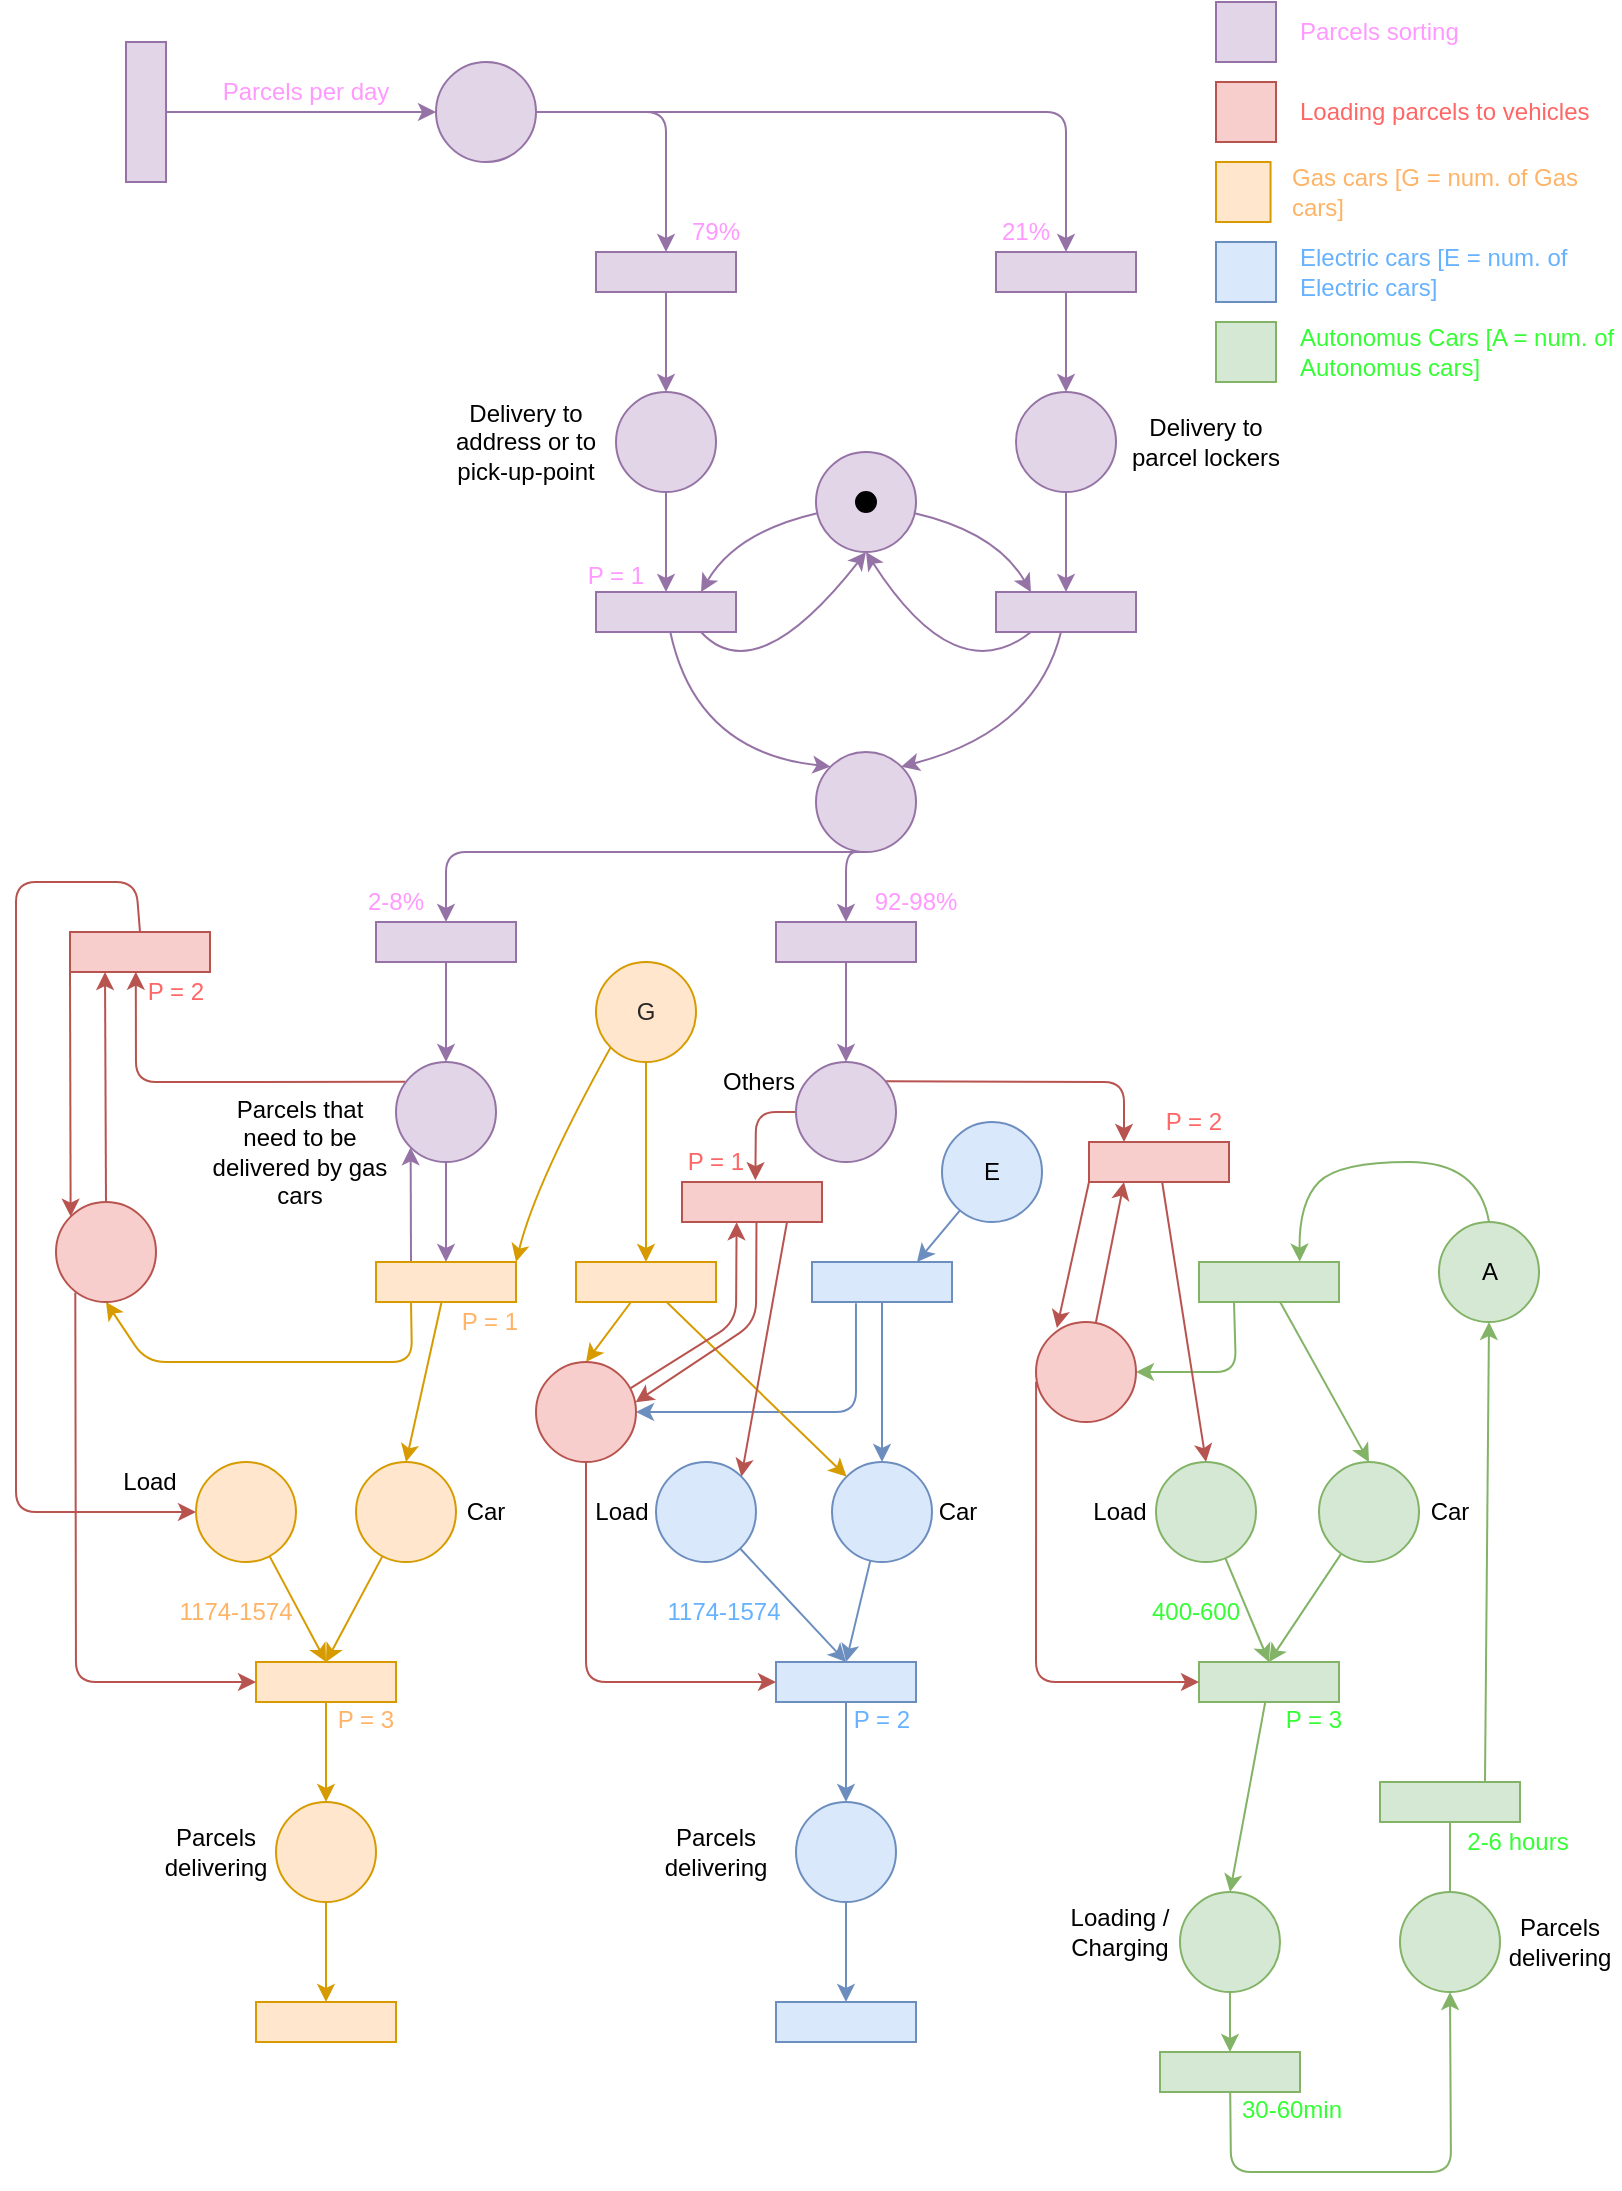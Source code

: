 <mxfile>
    <diagram id="kRcVGqerHsZNZzO8CD4L" name="Page-1">
        <mxGraphModel dx="315" dy="121" grid="1" gridSize="10" guides="1" tooltips="1" connect="1" arrows="1" fold="1" page="1" pageScale="1" pageWidth="827" pageHeight="1169" math="0" shadow="0">
            <root>
                <mxCell id="0"/>
                <mxCell id="1" parent="0"/>
                <mxCell id="9" style="edgeStyle=none;html=1;entryX=0.5;entryY=1;entryDx=0;entryDy=0;strokeColor=#9673a6;fillColor=#e1d5e7;" parent="1" source="2" target="5" edge="1">
                    <mxGeometry relative="1" as="geometry">
                        <Array as="points">
                            <mxPoint x="345" y="75"/>
                        </Array>
                    </mxGeometry>
                </mxCell>
                <mxCell id="10" style="edgeStyle=none;html=1;entryX=0.5;entryY=1;entryDx=0;entryDy=0;strokeColor=#9673a6;fillColor=#e1d5e7;" parent="1" source="2" target="6" edge="1">
                    <mxGeometry relative="1" as="geometry">
                        <Array as="points">
                            <mxPoint x="545" y="75"/>
                        </Array>
                    </mxGeometry>
                </mxCell>
                <mxCell id="2" value="" style="ellipse;whiteSpace=wrap;html=1;aspect=fixed;strokeColor=#9673a6;fillColor=#e1d5e7;" parent="1" vertex="1">
                    <mxGeometry x="230" y="50" width="50" height="50" as="geometry"/>
                </mxCell>
                <mxCell id="4" style="edgeStyle=none;html=1;entryX=0;entryY=0.5;entryDx=0;entryDy=0;strokeColor=#9673a6;fillColor=#e1d5e7;" parent="1" source="3" target="2" edge="1">
                    <mxGeometry relative="1" as="geometry"/>
                </mxCell>
                <mxCell id="3" value="" style="rounded=0;whiteSpace=wrap;html=1;rotation=90;strokeColor=#9673a6;fillColor=#e1d5e7;" parent="1" vertex="1">
                    <mxGeometry x="50" y="65" width="70" height="20" as="geometry"/>
                </mxCell>
                <mxCell id="13" style="edgeStyle=none;html=1;entryX=0.5;entryY=0;entryDx=0;entryDy=0;strokeColor=#9673a6;fillColor=#e1d5e7;" parent="1" source="5" target="11" edge="1">
                    <mxGeometry relative="1" as="geometry"/>
                </mxCell>
                <mxCell id="5" value="" style="rounded=0;whiteSpace=wrap;html=1;rotation=-180;strokeColor=#9673a6;fillColor=#e1d5e7;" parent="1" vertex="1">
                    <mxGeometry x="310" y="145" width="70" height="20" as="geometry"/>
                </mxCell>
                <mxCell id="14" style="edgeStyle=none;html=1;entryX=0.5;entryY=0;entryDx=0;entryDy=0;strokeColor=#9673a6;fillColor=#e1d5e7;" parent="1" source="6" target="12" edge="1">
                    <mxGeometry relative="1" as="geometry"/>
                </mxCell>
                <mxCell id="6" value="" style="rounded=0;whiteSpace=wrap;html=1;rotation=-180;strokeColor=#9673a6;fillColor=#e1d5e7;" parent="1" vertex="1">
                    <mxGeometry x="510" y="145" width="70" height="20" as="geometry"/>
                </mxCell>
                <mxCell id="17" style="edgeStyle=none;html=1;entryX=0.5;entryY=1;entryDx=0;entryDy=0;strokeColor=#9673a6;fillColor=#e1d5e7;" parent="1" source="11" target="15" edge="1">
                    <mxGeometry relative="1" as="geometry"/>
                </mxCell>
                <mxCell id="11" value="" style="ellipse;whiteSpace=wrap;html=1;aspect=fixed;strokeColor=#9673a6;fillColor=#e1d5e7;" parent="1" vertex="1">
                    <mxGeometry x="320" y="215" width="50" height="50" as="geometry"/>
                </mxCell>
                <mxCell id="18" style="edgeStyle=none;html=1;entryX=0.5;entryY=1;entryDx=0;entryDy=0;strokeColor=#9673a6;fillColor=#e1d5e7;" parent="1" source="12" target="16" edge="1">
                    <mxGeometry relative="1" as="geometry"/>
                </mxCell>
                <mxCell id="12" value="" style="ellipse;whiteSpace=wrap;html=1;aspect=fixed;strokeColor=#9673a6;fillColor=#e1d5e7;" parent="1" vertex="1">
                    <mxGeometry x="520" y="215" width="50" height="50" as="geometry"/>
                </mxCell>
                <mxCell id="22" style="edgeStyle=none;html=1;exitX=0.25;exitY=0;exitDx=0;exitDy=0;entryX=0.5;entryY=1;entryDx=0;entryDy=0;strokeColor=#9673a6;curved=1;fillColor=#e1d5e7;" parent="1" source="15" target="19" edge="1">
                    <mxGeometry relative="1" as="geometry">
                        <Array as="points">
                            <mxPoint x="390" y="365"/>
                        </Array>
                    </mxGeometry>
                </mxCell>
                <mxCell id="27" style="edgeStyle=none;html=1;entryX=0;entryY=0;entryDx=0;entryDy=0;strokeColor=#9673a6;curved=1;fillColor=#e1d5e7;" parent="1" source="15" target="25" edge="1">
                    <mxGeometry relative="1" as="geometry">
                        <Array as="points">
                            <mxPoint x="360" y="395"/>
                        </Array>
                    </mxGeometry>
                </mxCell>
                <mxCell id="15" value="" style="rounded=0;whiteSpace=wrap;html=1;rotation=-180;strokeColor=#9673a6;fillColor=#e1d5e7;" parent="1" vertex="1">
                    <mxGeometry x="310" y="315" width="70" height="20" as="geometry"/>
                </mxCell>
                <mxCell id="23" style="edgeStyle=none;html=1;exitX=0.75;exitY=0;exitDx=0;exitDy=0;entryX=0.5;entryY=1;entryDx=0;entryDy=0;strokeColor=#9673a6;curved=1;fillColor=#e1d5e7;" parent="1" source="16" target="19" edge="1">
                    <mxGeometry relative="1" as="geometry">
                        <Array as="points">
                            <mxPoint x="490" y="365"/>
                        </Array>
                    </mxGeometry>
                </mxCell>
                <mxCell id="26" style="edgeStyle=none;html=1;entryX=1;entryY=0;entryDx=0;entryDy=0;strokeColor=#9673a6;curved=1;fillColor=#e1d5e7;" parent="1" source="16" target="25" edge="1">
                    <mxGeometry relative="1" as="geometry">
                        <Array as="points">
                            <mxPoint x="530" y="385"/>
                        </Array>
                    </mxGeometry>
                </mxCell>
                <mxCell id="16" value="" style="rounded=0;whiteSpace=wrap;html=1;rotation=-180;strokeColor=#9673a6;fillColor=#e1d5e7;" parent="1" vertex="1">
                    <mxGeometry x="510" y="315" width="70" height="20" as="geometry"/>
                </mxCell>
                <mxCell id="20" style="edgeStyle=none;html=1;entryX=0.25;entryY=1;entryDx=0;entryDy=0;strokeColor=#9673a6;curved=1;fillColor=#e1d5e7;" parent="1" source="19" target="15" edge="1">
                    <mxGeometry relative="1" as="geometry">
                        <Array as="points">
                            <mxPoint x="380" y="285"/>
                        </Array>
                    </mxGeometry>
                </mxCell>
                <mxCell id="21" style="edgeStyle=none;html=1;entryX=0.75;entryY=1;entryDx=0;entryDy=0;strokeColor=#9673a6;curved=1;fillColor=#e1d5e7;" parent="1" source="19" target="16" edge="1">
                    <mxGeometry relative="1" as="geometry">
                        <Array as="points">
                            <mxPoint x="510" y="285"/>
                        </Array>
                    </mxGeometry>
                </mxCell>
                <mxCell id="19" value="" style="ellipse;whiteSpace=wrap;html=1;aspect=fixed;strokeColor=#9673a6;fillColor=#e1d5e7;" parent="1" vertex="1">
                    <mxGeometry x="420" y="245" width="50" height="50" as="geometry"/>
                </mxCell>
                <mxCell id="34" style="edgeStyle=none;html=1;entryX=0.5;entryY=0;entryDx=0;entryDy=0;strokeColor=#9673a6;fillColor=#e1d5e7;" parent="1" source="24" target="32" edge="1">
                    <mxGeometry relative="1" as="geometry"/>
                </mxCell>
                <mxCell id="24" value="" style="rounded=0;whiteSpace=wrap;html=1;rotation=-180;strokeColor=#9673a6;fillColor=#e1d5e7;" parent="1" vertex="1">
                    <mxGeometry x="200" y="480" width="70" height="20" as="geometry"/>
                </mxCell>
                <mxCell id="30" style="edgeStyle=none;html=1;entryX=0.5;entryY=1;entryDx=0;entryDy=0;strokeColor=#9673a6;exitX=0.5;exitY=1;exitDx=0;exitDy=0;fillColor=#e1d5e7;" parent="1" source="25" target="24" edge="1">
                    <mxGeometry relative="1" as="geometry">
                        <mxPoint x="313.458" y="432.686" as="sourcePoint"/>
                        <Array as="points">
                            <mxPoint x="235" y="445"/>
                        </Array>
                    </mxGeometry>
                </mxCell>
                <mxCell id="31" style="edgeStyle=none;html=1;entryX=0.5;entryY=1;entryDx=0;entryDy=0;strokeColor=#9673a6;rounded=1;exitX=0.5;exitY=1;exitDx=0;exitDy=0;fillColor=#e1d5e7;" parent="1" source="25" target="29" edge="1">
                    <mxGeometry relative="1" as="geometry">
                        <mxPoint x="356.542" y="432.686" as="sourcePoint"/>
                        <Array as="points">
                            <mxPoint x="435" y="445"/>
                        </Array>
                    </mxGeometry>
                </mxCell>
                <mxCell id="96" style="edgeStyle=none;html=1;entryX=0.47;entryY=0.993;entryDx=0;entryDy=0;strokeColor=#b85450;fillColor=#f8cecc;rounded=1;exitX=0.095;exitY=0.198;exitDx=0;exitDy=0;exitPerimeter=0;entryPerimeter=0;" parent="1" source="32" target="94" edge="1">
                    <mxGeometry relative="1" as="geometry">
                        <Array as="points">
                            <mxPoint x="80" y="560"/>
                        </Array>
                    </mxGeometry>
                </mxCell>
                <mxCell id="127" style="edgeStyle=none;rounded=1;html=1;entryX=0.75;entryY=1;entryDx=0;entryDy=0;strokeColor=#b85450;fontColor=#0b0a0a;fillColor=#f8cecc;exitX=0.893;exitY=0.193;exitDx=0;exitDy=0;exitPerimeter=0;" parent="1" source="33" target="126" edge="1">
                    <mxGeometry relative="1" as="geometry">
                        <Array as="points">
                            <mxPoint x="574" y="560"/>
                        </Array>
                    </mxGeometry>
                </mxCell>
                <mxCell id="25" value="" style="ellipse;whiteSpace=wrap;html=1;aspect=fixed;strokeColor=#9673a6;fillColor=#e1d5e7;" parent="1" vertex="1">
                    <mxGeometry x="420" y="395" width="50" height="50" as="geometry"/>
                </mxCell>
                <mxCell id="35" style="edgeStyle=none;html=1;entryX=0.5;entryY=0;entryDx=0;entryDy=0;strokeColor=#9673a6;fillColor=#e1d5e7;" parent="1" source="29" target="33" edge="1">
                    <mxGeometry relative="1" as="geometry"/>
                </mxCell>
                <mxCell id="29" value="" style="rounded=0;whiteSpace=wrap;html=1;rotation=-180;strokeColor=#9673a6;fillColor=#e1d5e7;" parent="1" vertex="1">
                    <mxGeometry x="400" y="480" width="70" height="20" as="geometry"/>
                </mxCell>
                <mxCell id="214" style="edgeStyle=none;html=1;entryX=0.5;entryY=1;entryDx=0;entryDy=0;strokeColor=#9673A6;fontColor=#33FF33;" edge="1" parent="1" source="32" target="36">
                    <mxGeometry relative="1" as="geometry"/>
                </mxCell>
                <mxCell id="32" value="" style="ellipse;whiteSpace=wrap;html=1;aspect=fixed;strokeColor=#9673a6;fillColor=#e1d5e7;" parent="1" vertex="1">
                    <mxGeometry x="210" y="550" width="50" height="50" as="geometry"/>
                </mxCell>
                <mxCell id="196" style="edgeStyle=none;html=1;exitX=0;exitY=0.5;exitDx=0;exitDy=0;entryX=0.524;entryY=-0.044;entryDx=0;entryDy=0;strokeColor=#B85450;fontColor=#66B2FF;entryPerimeter=0;" edge="1" parent="1" source="33" target="195">
                    <mxGeometry relative="1" as="geometry">
                        <Array as="points">
                            <mxPoint x="390" y="575"/>
                        </Array>
                    </mxGeometry>
                </mxCell>
                <mxCell id="33" value="" style="ellipse;whiteSpace=wrap;html=1;aspect=fixed;strokeColor=#9673a6;fillColor=#e1d5e7;" parent="1" vertex="1">
                    <mxGeometry x="410" y="550" width="50" height="50" as="geometry"/>
                </mxCell>
                <mxCell id="43" style="edgeStyle=none;rounded=1;html=1;entryX=0.5;entryY=0;entryDx=0;entryDy=0;strokeColor=#d79b00;fillColor=#ffe6cc;" parent="1" source="36" target="42" edge="1">
                    <mxGeometry relative="1" as="geometry"/>
                </mxCell>
                <mxCell id="100" style="edgeStyle=none;html=1;entryX=0.5;entryY=1;entryDx=0;entryDy=0;strokeColor=#D79B00;rounded=1;exitX=0.75;exitY=0;exitDx=0;exitDy=0;fillColor=#f8cecc;" parent="1" source="36" target="131" edge="1">
                    <mxGeometry relative="1" as="geometry">
                        <mxPoint x="85" y="640" as="targetPoint"/>
                        <Array as="points">
                            <mxPoint x="218" y="700"/>
                            <mxPoint x="85" y="700"/>
                        </Array>
                    </mxGeometry>
                </mxCell>
                <mxCell id="215" style="edgeStyle=none;html=1;exitX=0.75;exitY=1;exitDx=0;exitDy=0;entryX=0;entryY=1;entryDx=0;entryDy=0;strokeColor=#9673A6;fontColor=#33FF33;" edge="1" parent="1" source="36" target="32">
                    <mxGeometry relative="1" as="geometry"/>
                </mxCell>
                <mxCell id="36" value="" style="rounded=0;whiteSpace=wrap;html=1;rotation=-180;strokeColor=#d79b00;fillColor=#ffe6cc;" parent="1" vertex="1">
                    <mxGeometry x="200" y="650" width="70" height="20" as="geometry"/>
                </mxCell>
                <mxCell id="58" style="edgeStyle=none;rounded=1;html=1;entryX=0.5;entryY=0;entryDx=0;entryDy=0;strokeColor=#6c8ebf;fillColor=#dae8fc;" parent="1" source="37" target="44" edge="1">
                    <mxGeometry relative="1" as="geometry"/>
                </mxCell>
                <mxCell id="207" style="edgeStyle=none;html=1;exitX=0.686;exitY=-0.029;exitDx=0;exitDy=0;entryX=1;entryY=0.5;entryDx=0;entryDy=0;strokeColor=#6C8EBF;fontColor=#66B2FF;exitPerimeter=0;" edge="1" parent="1" source="37" target="193">
                    <mxGeometry relative="1" as="geometry">
                        <Array as="points">
                            <mxPoint x="440" y="725"/>
                        </Array>
                    </mxGeometry>
                </mxCell>
                <mxCell id="37" value="" style="rounded=0;whiteSpace=wrap;html=1;rotation=-180;strokeColor=#6c8ebf;fillColor=#dae8fc;" parent="1" vertex="1">
                    <mxGeometry x="418" y="650" width="70" height="20" as="geometry"/>
                </mxCell>
                <mxCell id="62" style="edgeStyle=none;rounded=1;html=1;entryX=0.5;entryY=0;entryDx=0;entryDy=0;strokeColor=#82b366;fillColor=#d5e8d4;" parent="1" source="38" target="45" edge="1">
                    <mxGeometry relative="1" as="geometry"/>
                </mxCell>
                <mxCell id="210" style="edgeStyle=none;html=1;exitX=0.75;exitY=0;exitDx=0;exitDy=0;entryX=1;entryY=0.5;entryDx=0;entryDy=0;strokeColor=#82B366;fontColor=#66B2FF;" edge="1" parent="1" source="38" target="134">
                    <mxGeometry relative="1" as="geometry">
                        <Array as="points">
                            <mxPoint x="630" y="705"/>
                        </Array>
                    </mxGeometry>
                </mxCell>
                <mxCell id="38" value="" style="rounded=0;whiteSpace=wrap;html=1;rotation=-180;strokeColor=#82b366;fillColor=#d5e8d4;" parent="1" vertex="1">
                    <mxGeometry x="611.5" y="650" width="70" height="20" as="geometry"/>
                </mxCell>
                <mxCell id="55" style="edgeStyle=none;rounded=1;html=1;entryX=0.5;entryY=1;entryDx=0;entryDy=0;strokeColor=#d79b00;fillColor=#ffe6cc;" parent="1" source="42" target="46" edge="1">
                    <mxGeometry relative="1" as="geometry"/>
                </mxCell>
                <mxCell id="42" value="" style="ellipse;whiteSpace=wrap;html=1;aspect=fixed;strokeColor=#d79b00;fillColor=#ffe6cc;" parent="1" vertex="1">
                    <mxGeometry x="190" y="750" width="50" height="50" as="geometry"/>
                </mxCell>
                <mxCell id="59" style="edgeStyle=none;rounded=1;html=1;entryX=0.5;entryY=1;entryDx=0;entryDy=0;strokeColor=#6c8ebf;fillColor=#dae8fc;" parent="1" source="44" target="47" edge="1">
                    <mxGeometry relative="1" as="geometry"/>
                </mxCell>
                <mxCell id="44" value="" style="ellipse;whiteSpace=wrap;html=1;aspect=fixed;strokeColor=#6c8ebf;fillColor=#dae8fc;" parent="1" vertex="1">
                    <mxGeometry x="428" y="750" width="50" height="50" as="geometry"/>
                </mxCell>
                <mxCell id="63" style="edgeStyle=none;rounded=1;html=1;entryX=0.5;entryY=1;entryDx=0;entryDy=0;strokeColor=#82b366;fillColor=#d5e8d4;" parent="1" source="45" target="48" edge="1">
                    <mxGeometry relative="1" as="geometry"/>
                </mxCell>
                <mxCell id="45" value="" style="ellipse;whiteSpace=wrap;html=1;aspect=fixed;strokeColor=#82b366;fillColor=#d5e8d4;" parent="1" vertex="1">
                    <mxGeometry x="671.5" y="750" width="50" height="50" as="geometry"/>
                </mxCell>
                <mxCell id="56" style="edgeStyle=none;rounded=1;html=1;entryX=0.5;entryY=0;entryDx=0;entryDy=0;strokeColor=#d79b00;fillColor=#ffe6cc;" parent="1" source="46" target="49" edge="1">
                    <mxGeometry relative="1" as="geometry"/>
                </mxCell>
                <mxCell id="46" value="" style="rounded=0;whiteSpace=wrap;html=1;rotation=-180;strokeColor=#d79b00;fillColor=#ffe6cc;" parent="1" vertex="1">
                    <mxGeometry x="140" y="850" width="70" height="20" as="geometry"/>
                </mxCell>
                <mxCell id="60" style="edgeStyle=none;rounded=1;html=1;entryX=0.5;entryY=0;entryDx=0;entryDy=0;strokeColor=#6c8ebf;fillColor=#dae8fc;" parent="1" source="47" target="50" edge="1">
                    <mxGeometry relative="1" as="geometry"/>
                </mxCell>
                <mxCell id="47" value="" style="rounded=0;whiteSpace=wrap;html=1;rotation=-180;strokeColor=#6c8ebf;fillColor=#dae8fc;" parent="1" vertex="1">
                    <mxGeometry x="400" y="850" width="70" height="20" as="geometry"/>
                </mxCell>
                <mxCell id="222" style="edgeStyle=none;html=1;entryX=0.5;entryY=0;entryDx=0;entryDy=0;strokeColor=#82B366;fontColor=#FF6666;" edge="1" parent="1" source="48" target="218">
                    <mxGeometry relative="1" as="geometry"/>
                </mxCell>
                <mxCell id="48" value="" style="rounded=0;whiteSpace=wrap;html=1;rotation=-180;strokeColor=#82b366;fillColor=#d5e8d4;" parent="1" vertex="1">
                    <mxGeometry x="611.5" y="850" width="70" height="20" as="geometry"/>
                </mxCell>
                <mxCell id="57" style="edgeStyle=none;rounded=1;html=1;entryX=0.5;entryY=1;entryDx=0;entryDy=0;strokeColor=#d79b00;fillColor=#ffe6cc;" parent="1" source="49" target="52" edge="1">
                    <mxGeometry relative="1" as="geometry"/>
                </mxCell>
                <mxCell id="49" value="" style="ellipse;whiteSpace=wrap;html=1;aspect=fixed;strokeColor=#d79b00;fillColor=#ffe6cc;" parent="1" vertex="1">
                    <mxGeometry x="150" y="920" width="50" height="50" as="geometry"/>
                </mxCell>
                <mxCell id="61" style="edgeStyle=none;rounded=1;html=1;entryX=0.5;entryY=1;entryDx=0;entryDy=0;strokeColor=#6c8ebf;fillColor=#dae8fc;" parent="1" source="50" target="53" edge="1">
                    <mxGeometry relative="1" as="geometry"/>
                </mxCell>
                <mxCell id="50" value="" style="ellipse;whiteSpace=wrap;html=1;aspect=fixed;strokeColor=#6c8ebf;fillColor=#dae8fc;" parent="1" vertex="1">
                    <mxGeometry x="410" y="920" width="50" height="50" as="geometry"/>
                </mxCell>
                <mxCell id="65" style="edgeStyle=none;rounded=1;html=1;entryX=0.5;entryY=1;entryDx=0;entryDy=0;strokeColor=#82b366;fillColor=#d5e8d4;" parent="1" source="51" target="54" edge="1">
                    <mxGeometry relative="1" as="geometry"/>
                </mxCell>
                <mxCell id="51" value="" style="ellipse;whiteSpace=wrap;html=1;aspect=fixed;strokeColor=#82b366;fillColor=#d5e8d4;" parent="1" vertex="1">
                    <mxGeometry x="712" y="965" width="50" height="50" as="geometry"/>
                </mxCell>
                <mxCell id="52" value="" style="rounded=0;whiteSpace=wrap;html=1;rotation=-180;strokeColor=#d79b00;fillColor=#ffe6cc;" parent="1" vertex="1">
                    <mxGeometry x="140" y="1020" width="70" height="20" as="geometry"/>
                </mxCell>
                <mxCell id="53" value="" style="rounded=0;whiteSpace=wrap;html=1;rotation=-180;strokeColor=#6c8ebf;fillColor=#dae8fc;" parent="1" vertex="1">
                    <mxGeometry x="400" y="1020" width="70" height="20" as="geometry"/>
                </mxCell>
                <mxCell id="227" style="edgeStyle=none;html=1;exitX=0.25;exitY=1;exitDx=0;exitDy=0;entryX=0.5;entryY=1;entryDx=0;entryDy=0;strokeColor=#82B366;fontColor=#33FF33;" edge="1" parent="1" source="54" target="75">
                    <mxGeometry relative="1" as="geometry"/>
                </mxCell>
                <mxCell id="54" value="" style="rounded=0;whiteSpace=wrap;html=1;rotation=-180;strokeColor=#82b366;fillColor=#d5e8d4;" parent="1" vertex="1">
                    <mxGeometry x="702" y="910" width="70" height="20" as="geometry"/>
                </mxCell>
                <mxCell id="76" style="edgeStyle=none;curved=1;html=1;entryX=0;entryY=1;entryDx=0;entryDy=0;strokeColor=#d79b00;exitX=0;exitY=1;exitDx=0;exitDy=0;fillColor=#ffe6cc;" parent="1" source="73" target="36" edge="1">
                    <mxGeometry relative="1" as="geometry">
                        <Array as="points">
                            <mxPoint x="280" y="610"/>
                        </Array>
                    </mxGeometry>
                </mxCell>
                <mxCell id="82" style="edgeStyle=none;curved=1;html=1;entryX=0.5;entryY=1;entryDx=0;entryDy=0;strokeColor=#d79b00;fillColor=#ffe6cc;" parent="1" source="73" target="85" edge="1">
                    <mxGeometry relative="1" as="geometry">
                        <mxPoint x="335" y="600" as="targetPoint"/>
                    </mxGeometry>
                </mxCell>
                <mxCell id="73" value="&lt;font color=&quot;#292828&quot;&gt;G&lt;/font&gt;" style="ellipse;whiteSpace=wrap;html=1;aspect=fixed;strokeColor=#d79b00;fillColor=#ffe6cc;" parent="1" vertex="1">
                    <mxGeometry x="310" y="500" width="50" height="50" as="geometry"/>
                </mxCell>
                <mxCell id="88" style="edgeStyle=none;curved=1;html=1;entryX=0.25;entryY=1;entryDx=0;entryDy=0;strokeColor=#6c8ebf;fillColor=#dae8fc;" parent="1" source="74" target="37" edge="1">
                    <mxGeometry relative="1" as="geometry"/>
                </mxCell>
                <mxCell id="74" value="&lt;font color=&quot;#000000&quot;&gt;E&lt;/font&gt;" style="ellipse;whiteSpace=wrap;html=1;aspect=fixed;strokeColor=#6c8ebf;fillColor=#dae8fc;" parent="1" vertex="1">
                    <mxGeometry x="483" y="580" width="50" height="50" as="geometry"/>
                </mxCell>
                <mxCell id="90" style="edgeStyle=none;html=1;strokeColor=#82b366;entryX=0.281;entryY=1.009;entryDx=0;entryDy=0;exitX=0.5;exitY=0;exitDx=0;exitDy=0;entryPerimeter=0;curved=1;fillColor=#d5e8d4;" parent="1" source="75" target="38" edge="1">
                    <mxGeometry relative="1" as="geometry">
                        <mxPoint x="756.5" y="630" as="targetPoint"/>
                        <Array as="points">
                            <mxPoint x="751.5" y="600"/>
                            <mxPoint x="681.5" y="600"/>
                            <mxPoint x="661.5" y="620"/>
                        </Array>
                    </mxGeometry>
                </mxCell>
                <mxCell id="75" value="&lt;font color=&quot;#000000&quot;&gt;A&lt;/font&gt;" style="ellipse;whiteSpace=wrap;html=1;aspect=fixed;strokeColor=#82b366;fillColor=#d5e8d4;" parent="1" vertex="1">
                    <mxGeometry x="731.5" y="630" width="50" height="50" as="geometry"/>
                </mxCell>
                <mxCell id="87" style="edgeStyle=none;curved=1;html=1;entryX=0;entryY=0;entryDx=0;entryDy=0;strokeColor=#d79b00;fillColor=#ffe6cc;" parent="1" source="85" target="44" edge="1">
                    <mxGeometry relative="1" as="geometry"/>
                </mxCell>
                <mxCell id="194" style="edgeStyle=none;html=1;entryX=0.5;entryY=0;entryDx=0;entryDy=0;strokeColor=#D79B00;fontColor=#66B2FF;" edge="1" parent="1" source="85" target="193">
                    <mxGeometry relative="1" as="geometry"/>
                </mxCell>
                <mxCell id="85" value="" style="rounded=0;whiteSpace=wrap;html=1;rotation=-180;strokeColor=#d79b00;fillColor=#ffe6cc;" parent="1" vertex="1">
                    <mxGeometry x="300" y="650" width="70" height="20" as="geometry"/>
                </mxCell>
                <mxCell id="138" style="edgeStyle=none;rounded=1;html=1;entryX=0.25;entryY=1;entryDx=0;entryDy=0;strokeColor=#b85450;fontColor=#0b0a0a;fillColor=#f8cecc;exitX=0.5;exitY=0;exitDx=0;exitDy=0;" parent="1" source="131" target="94" edge="1">
                    <mxGeometry relative="1" as="geometry">
                        <mxPoint x="65" y="465" as="sourcePoint"/>
                    </mxGeometry>
                </mxCell>
                <mxCell id="186" style="edgeStyle=none;html=1;entryX=0;entryY=0.5;entryDx=0;entryDy=0;strokeColor=#B85450;fontColor=#66B2FF;exitX=0.5;exitY=0;exitDx=0;exitDy=0;" edge="1" parent="1" source="94" target="182">
                    <mxGeometry relative="1" as="geometry">
                        <Array as="points">
                            <mxPoint x="80" y="460"/>
                            <mxPoint x="20" y="460"/>
                            <mxPoint x="20" y="775"/>
                        </Array>
                    </mxGeometry>
                </mxCell>
                <mxCell id="187" style="edgeStyle=none;html=1;exitX=0;exitY=1;exitDx=0;exitDy=0;entryX=0;entryY=0;entryDx=0;entryDy=0;strokeColor=#B85450;fontColor=#66B2FF;fillColor=#fad9d5;" edge="1" parent="1" source="94" target="131">
                    <mxGeometry relative="1" as="geometry"/>
                </mxCell>
                <mxCell id="94" value="" style="rounded=0;whiteSpace=wrap;html=1;rotation=0;strokeColor=#b85450;fillColor=#f8cecc;" parent="1" vertex="1">
                    <mxGeometry x="47" y="485" width="70" height="20" as="geometry"/>
                </mxCell>
                <mxCell id="110" value="" style="group" parent="1" vertex="1" connectable="0">
                    <mxGeometry x="620" y="20" width="200" height="30" as="geometry"/>
                </mxCell>
                <mxCell id="103" value="" style="rounded=0;whiteSpace=wrap;html=1;strokeColor=#9673a6;fillColor=#e1d5e7;" parent="110" vertex="1">
                    <mxGeometry width="30" height="30" as="geometry"/>
                </mxCell>
                <mxCell id="107" value="&lt;font color=&quot;#ff99ff&quot;&gt;Parcels sorting&lt;/font&gt;" style="text;html=1;strokeColor=none;fillColor=none;align=left;verticalAlign=middle;whiteSpace=wrap;rounded=0;" parent="110" vertex="1">
                    <mxGeometry x="40" width="160" height="30" as="geometry"/>
                </mxCell>
                <mxCell id="111" value="" style="group" parent="1" vertex="1" connectable="0">
                    <mxGeometry x="620" y="100" width="200" height="30" as="geometry"/>
                </mxCell>
                <mxCell id="112" value="" style="rounded=0;whiteSpace=wrap;html=1;strokeColor=#d79b00;fillColor=#ffe6cc;" parent="111" vertex="1">
                    <mxGeometry width="27.273" height="30" as="geometry"/>
                </mxCell>
                <mxCell id="113" value="&lt;font color=&quot;#ffb366&quot;&gt;Gas cars [G = num. of Gas cars]&lt;/font&gt;" style="text;html=1;strokeColor=none;fillColor=none;align=left;verticalAlign=middle;whiteSpace=wrap;rounded=0;" parent="111" vertex="1">
                    <mxGeometry x="36.364" width="163.636" height="30" as="geometry"/>
                </mxCell>
                <mxCell id="114" value="" style="group" parent="1" vertex="1" connectable="0">
                    <mxGeometry x="620" y="140" width="200" height="30" as="geometry"/>
                </mxCell>
                <mxCell id="115" value="" style="rounded=0;whiteSpace=wrap;html=1;strokeColor=#6c8ebf;fillColor=#dae8fc;" parent="114" vertex="1">
                    <mxGeometry width="30" height="30" as="geometry"/>
                </mxCell>
                <mxCell id="116" value="&lt;font color=&quot;#66b2ff&quot;&gt;Electric cars [E = num. of Electric cars]&lt;/font&gt;" style="text;html=1;strokeColor=none;fillColor=none;align=left;verticalAlign=middle;whiteSpace=wrap;rounded=0;" parent="114" vertex="1">
                    <mxGeometry x="40" width="160" height="30" as="geometry"/>
                </mxCell>
                <mxCell id="117" value="" style="group" parent="1" vertex="1" connectable="0">
                    <mxGeometry x="620" y="180" width="200" height="30" as="geometry"/>
                </mxCell>
                <mxCell id="118" value="" style="rounded=0;whiteSpace=wrap;html=1;strokeColor=#82b366;fillColor=#d5e8d4;" parent="117" vertex="1">
                    <mxGeometry width="30" height="30" as="geometry"/>
                </mxCell>
                <mxCell id="119" value="&lt;font color=&quot;#33ff33&quot;&gt;Autonomus Cars [A = num. of Autonomus cars]&lt;/font&gt;" style="text;html=1;strokeColor=none;fillColor=none;align=left;verticalAlign=middle;whiteSpace=wrap;rounded=0;" parent="117" vertex="1">
                    <mxGeometry x="40" width="160" height="30" as="geometry"/>
                </mxCell>
                <mxCell id="120" value="" style="group" parent="1" vertex="1" connectable="0">
                    <mxGeometry x="620" y="60" width="200" height="30" as="geometry"/>
                </mxCell>
                <mxCell id="121" value="" style="rounded=0;whiteSpace=wrap;html=1;strokeColor=#b85450;fillColor=#f8cecc;" parent="120" vertex="1">
                    <mxGeometry width="30" height="30" as="geometry"/>
                </mxCell>
                <mxCell id="122" value="&lt;font color=&quot;#ff6666&quot;&gt;Loading parcels to&amp;nbsp;vehicles&lt;/font&gt;" style="text;html=1;strokeColor=none;fillColor=none;align=left;verticalAlign=middle;whiteSpace=wrap;rounded=0;" parent="120" vertex="1">
                    <mxGeometry x="40" width="160" height="30" as="geometry"/>
                </mxCell>
                <mxCell id="208" style="edgeStyle=none;html=1;entryX=0.5;entryY=0;entryDx=0;entryDy=0;strokeColor=#B85450;fontColor=#66B2FF;" edge="1" parent="1" source="126" target="206">
                    <mxGeometry relative="1" as="geometry"/>
                </mxCell>
                <mxCell id="209" style="edgeStyle=none;html=1;exitX=1;exitY=0;exitDx=0;exitDy=0;entryX=0.209;entryY=0.06;entryDx=0;entryDy=0;entryPerimeter=0;strokeColor=#B85450;fontColor=#66B2FF;" edge="1" parent="1" source="126" target="134">
                    <mxGeometry relative="1" as="geometry"/>
                </mxCell>
                <mxCell id="126" value="" style="rounded=0;whiteSpace=wrap;html=1;rotation=-180;strokeColor=#b85450;fillColor=#f8cecc;" parent="1" vertex="1">
                    <mxGeometry x="556.5" y="590" width="70" height="20" as="geometry"/>
                </mxCell>
                <mxCell id="188" style="edgeStyle=none;html=1;exitX=0.193;exitY=0.908;exitDx=0;exitDy=0;entryX=1;entryY=0.5;entryDx=0;entryDy=0;strokeColor=#B85450;fontColor=#FFB366;exitPerimeter=0;" edge="1" parent="1" source="131" target="46">
                    <mxGeometry relative="1" as="geometry">
                        <Array as="points">
                            <mxPoint x="50" y="860"/>
                        </Array>
                    </mxGeometry>
                </mxCell>
                <mxCell id="131" value="" style="ellipse;whiteSpace=wrap;html=1;aspect=fixed;strokeColor=#b85450;fillColor=#f8cecc;" parent="1" vertex="1">
                    <mxGeometry x="40" y="620" width="50" height="50" as="geometry"/>
                </mxCell>
                <mxCell id="139" style="edgeStyle=none;rounded=1;html=1;strokeColor=#b85450;fontColor=#0b0a0a;fillColor=#f8cecc;entryX=0.75;entryY=0;entryDx=0;entryDy=0;" parent="1" source="134" target="126" edge="1">
                    <mxGeometry relative="1" as="geometry">
                        <mxPoint x="660" y="485" as="targetPoint"/>
                    </mxGeometry>
                </mxCell>
                <mxCell id="212" style="edgeStyle=none;html=1;entryX=1;entryY=0.5;entryDx=0;entryDy=0;strokeColor=#B85450;fontColor=#66B2FF;exitX=0.001;exitY=0.598;exitDx=0;exitDy=0;exitPerimeter=0;" edge="1" parent="1" source="134" target="48">
                    <mxGeometry relative="1" as="geometry">
                        <Array as="points">
                            <mxPoint x="530" y="860"/>
                        </Array>
                    </mxGeometry>
                </mxCell>
                <mxCell id="134" value="" style="ellipse;whiteSpace=wrap;html=1;aspect=fixed;strokeColor=#b85450;fillColor=#f8cecc;" parent="1" vertex="1">
                    <mxGeometry x="530" y="680" width="50" height="50" as="geometry"/>
                </mxCell>
                <mxCell id="143" value="&lt;font color=&quot;#ff99ff&quot;&gt;P = 1&lt;span style=&quot;font-family: monospace; font-size: 0px; text-align: start;&quot;&gt;%3CmxGraphModel%3E%3Croot%3E%3CmxCell%20id%3D%220%22%2F%3E%3CmxCell%20id%3D%221%22%20parent%3D%220%22%2F%3E%3CmxCell%20id%3D%222%22%20value%3D%22%22%20style%3D%22rounded%3D0%3BwhiteSpace%3Dwrap%3Bhtml%3D1%3Brotation%3D-90%3BstrokeColor%3D%23b85450%3BfillColor%3D%23f8cecc%3B%22%20vertex%3D%221%22%20parent%3D%221%22%3E%3CmxGeometry%20x%3D%22550%22%20y%3D%22410%22%20width%3D%2270%22%20height%3D%2220%22%20as%3D%22geometry%22%2F%3E%3C%2FmxCell%3E%3C%2Froot%3E%3C%2FmxGraphModel%3E&lt;/span&gt;&lt;/font&gt;" style="text;html=1;strokeColor=none;fillColor=none;align=center;verticalAlign=middle;whiteSpace=wrap;rounded=0;fontColor=#000000;" parent="1" vertex="1">
                    <mxGeometry x="290" y="292" width="60" height="30" as="geometry"/>
                </mxCell>
                <mxCell id="146" value="&lt;font color=&quot;#ff99ff&quot;&gt;2-8%&lt;/font&gt;" style="text;html=1;strokeColor=none;fillColor=none;align=center;verticalAlign=middle;whiteSpace=wrap;rounded=0;fontColor=#000000;" parent="1" vertex="1">
                    <mxGeometry x="180" y="455" width="60" height="30" as="geometry"/>
                </mxCell>
                <mxCell id="147" value="&lt;font color=&quot;#ff99ff&quot;&gt;92-98%&lt;/font&gt;" style="text;html=1;strokeColor=none;fillColor=none;align=center;verticalAlign=middle;whiteSpace=wrap;rounded=0;fontColor=#000000;" parent="1" vertex="1">
                    <mxGeometry x="440" y="455" width="60" height="30" as="geometry"/>
                </mxCell>
                <mxCell id="148" value="&lt;font color=&quot;#33ff33&quot;&gt;400-600&lt;/font&gt;" style="text;html=1;strokeColor=none;fillColor=none;align=center;verticalAlign=middle;whiteSpace=wrap;rounded=0;fontColor=#000000;" parent="1" vertex="1">
                    <mxGeometry x="580" y="810" width="60" height="30" as="geometry"/>
                </mxCell>
                <mxCell id="149" value="&lt;font color=&quot;#ffb366&quot;&gt;P = 1&lt;span style=&quot;font-family: monospace; font-size: 0px; text-align: start;&quot;&gt;%3CmxGraphModel%3E%3Croot%3E%3CmxCell%20id%3D%220%22%2F%3E%3CmxCell%20id%3D%221%22%20parent%3D%220%22%2F%3E%3CmxCell%20id%3D%222%22%20value%3D%22%22%20style%3D%22rounded%3D0%3BwhiteSpace%3Dwrap%3Bhtml%3D1%3Brotation%3D-90%3BstrokeColor%3D%23b85450%3BfillColor%3D%23f8cecc%3B%22%20vertex%3D%221%22%20parent%3D%221%22%3E%3CmxGeometry%20x%3D%22550%22%20y%3D%22410%22%20width%3D%2270%22%20height%3D%2220%22%20as%3D%22geometry%22%2F%3E%3C%2FmxCell%3E%3C%2Froot%3E%3C%2FmxGraphModel%3E&lt;/span&gt;&lt;/font&gt;" style="text;html=1;strokeColor=none;fillColor=none;align=center;verticalAlign=middle;whiteSpace=wrap;rounded=0;fontColor=#000000;" parent="1" vertex="1">
                    <mxGeometry x="227" y="665" width="60" height="30" as="geometry"/>
                </mxCell>
                <mxCell id="150" value="&lt;font color=&quot;#ff99ff&quot;&gt;79%&lt;/font&gt;" style="text;html=1;strokeColor=none;fillColor=none;align=center;verticalAlign=middle;whiteSpace=wrap;rounded=0;fontColor=#000000;" parent="1" vertex="1">
                    <mxGeometry x="340" y="120" width="60" height="30" as="geometry"/>
                </mxCell>
                <mxCell id="151" value="&lt;font color=&quot;#ff99ff&quot;&gt;21%&lt;/font&gt;" style="text;html=1;strokeColor=none;fillColor=none;align=center;verticalAlign=middle;whiteSpace=wrap;rounded=0;fontColor=#000000;" parent="1" vertex="1">
                    <mxGeometry x="495" y="120" width="60" height="30" as="geometry"/>
                </mxCell>
                <mxCell id="152" value="" style="ellipse;whiteSpace=wrap;html=1;aspect=fixed;fillColor=#000000;strokeColor=#000000;" parent="1" vertex="1">
                    <mxGeometry x="440" y="265" width="10" height="10" as="geometry"/>
                </mxCell>
                <mxCell id="154" value="&lt;span style=&quot;color: rgb(255, 179, 102);&quot;&gt;1174-1574&lt;/span&gt;" style="text;html=1;strokeColor=none;fillColor=none;align=center;verticalAlign=middle;whiteSpace=wrap;rounded=0;fontColor=#000000;" parent="1" vertex="1">
                    <mxGeometry x="100" y="810" width="60" height="30" as="geometry"/>
                </mxCell>
                <mxCell id="155" value="Parcels per day" style="text;html=1;strokeColor=none;fillColor=none;align=center;verticalAlign=middle;whiteSpace=wrap;rounded=0;fontColor=#FF99FF;" parent="1" vertex="1">
                    <mxGeometry x="120" y="50" width="90" height="30" as="geometry"/>
                </mxCell>
                <mxCell id="156" value="&lt;font color=&quot;#33ff33&quot;&gt;2-6 hours&lt;/font&gt;" style="text;html=1;strokeColor=none;fillColor=none;align=center;verticalAlign=middle;whiteSpace=wrap;rounded=0;fontColor=#000000;" parent="1" vertex="1">
                    <mxGeometry x="740.5" y="925" width="60" height="30" as="geometry"/>
                </mxCell>
                <mxCell id="166" value="Delivery to parcel lockers" style="text;html=1;strokeColor=none;fillColor=none;align=center;verticalAlign=middle;whiteSpace=wrap;rounded=0;fontColor=#000000;" parent="1" vertex="1">
                    <mxGeometry x="570" y="225" width="90" height="30" as="geometry"/>
                </mxCell>
                <mxCell id="167" value="Delivery to address or to pick-up-point" style="text;html=1;strokeColor=none;fillColor=none;align=center;verticalAlign=middle;whiteSpace=wrap;rounded=0;fontColor=#000000;" parent="1" vertex="1">
                    <mxGeometry x="230" y="225" width="90" height="30" as="geometry"/>
                </mxCell>
                <mxCell id="168" value="Parcels that need to be delivered by gas cars" style="text;html=1;strokeColor=none;fillColor=none;align=center;verticalAlign=middle;whiteSpace=wrap;rounded=0;fontColor=#000000;" parent="1" vertex="1">
                    <mxGeometry x="117" y="580" width="90" height="30" as="geometry"/>
                </mxCell>
                <mxCell id="169" value="Others" style="text;html=1;strokeColor=none;fillColor=none;align=center;verticalAlign=middle;whiteSpace=wrap;rounded=0;fontColor=#000000;" parent="1" vertex="1">
                    <mxGeometry x="357.5" y="540" width="67" height="40" as="geometry"/>
                </mxCell>
                <mxCell id="170" value="Load" style="text;html=1;strokeColor=none;fillColor=none;align=center;verticalAlign=middle;whiteSpace=wrap;rounded=0;fontColor=#000000;" parent="1" vertex="1">
                    <mxGeometry x="57" y="740" width="60" height="40" as="geometry"/>
                </mxCell>
                <mxCell id="171" value="Parcels delivering" style="text;html=1;strokeColor=none;fillColor=none;align=center;verticalAlign=middle;whiteSpace=wrap;rounded=0;fontColor=#000000;" parent="1" vertex="1">
                    <mxGeometry x="90" y="925" width="60" height="40" as="geometry"/>
                </mxCell>
                <mxCell id="172" value="Parcels delivering" style="text;html=1;strokeColor=none;fillColor=none;align=center;verticalAlign=middle;whiteSpace=wrap;rounded=0;fontColor=#000000;" parent="1" vertex="1">
                    <mxGeometry x="340" y="925" width="60" height="40" as="geometry"/>
                </mxCell>
                <mxCell id="173" value="Parcels delivering" style="text;html=1;strokeColor=none;fillColor=none;align=center;verticalAlign=middle;whiteSpace=wrap;rounded=0;fontColor=#000000;" parent="1" vertex="1">
                    <mxGeometry x="762" y="970" width="60" height="40" as="geometry"/>
                </mxCell>
                <mxCell id="174" value="Car" style="text;html=1;strokeColor=none;fillColor=none;align=center;verticalAlign=middle;whiteSpace=wrap;rounded=0;fontColor=#000000;" parent="1" vertex="1">
                    <mxGeometry x="461" y="755" width="60" height="40" as="geometry"/>
                </mxCell>
                <mxCell id="175" value="Load" style="text;html=1;strokeColor=none;fillColor=none;align=center;verticalAlign=middle;whiteSpace=wrap;rounded=0;fontColor=#000000;" parent="1" vertex="1">
                    <mxGeometry x="542" y="755" width="60" height="40" as="geometry"/>
                </mxCell>
                <mxCell id="177" value="&lt;font color=&quot;#ff6666&quot;&gt;P = 2&lt;/font&gt;" style="text;html=1;strokeColor=none;fillColor=none;align=center;verticalAlign=middle;whiteSpace=wrap;rounded=0;fontColor=#000000;" vertex="1" parent="1">
                    <mxGeometry x="579" y="565" width="60" height="30" as="geometry"/>
                </mxCell>
                <mxCell id="178" value="&lt;font color=&quot;#ff6666&quot;&gt;P = 1&lt;/font&gt;" style="text;html=1;strokeColor=none;fillColor=none;align=center;verticalAlign=middle;whiteSpace=wrap;rounded=0;fontColor=#000000;" vertex="1" parent="1">
                    <mxGeometry x="340" y="585" width="60" height="30" as="geometry"/>
                </mxCell>
                <mxCell id="181" value="&lt;font color=&quot;#33ff33&quot;&gt;30-60min&lt;/font&gt;" style="text;html=1;strokeColor=none;fillColor=none;align=center;verticalAlign=middle;whiteSpace=wrap;rounded=0;fontColor=#000000;" vertex="1" parent="1">
                    <mxGeometry x="627.5" y="1059" width="60" height="30" as="geometry"/>
                </mxCell>
                <mxCell id="183" style="edgeStyle=none;html=1;entryX=0.5;entryY=1;entryDx=0;entryDy=0;strokeColor=#D79B00;fontColor=#66B2FF;fillColor=#fad7ac;" edge="1" parent="1" source="182" target="46">
                    <mxGeometry relative="1" as="geometry"/>
                </mxCell>
                <mxCell id="182" value="" style="ellipse;whiteSpace=wrap;html=1;aspect=fixed;strokeColor=#d79b00;fillColor=#ffe6cc;" vertex="1" parent="1">
                    <mxGeometry x="110" y="750" width="50" height="50" as="geometry"/>
                </mxCell>
                <mxCell id="184" value="&lt;font color=&quot;#ffb366&quot;&gt;P = 3&lt;span style=&quot;font-family: monospace; font-size: 0px; text-align: start;&quot;&gt;%3CmxGraphModel%3E%3Croot%3E%3CmxCell%20id%3D%220%22%2F%3E%3CmxCell%20id%3D%221%22%20parent%3D%220%22%2F%3E%3CmxCell%20id%3D%222%22%20value%3D%22%22%20style%3D%22rounded%3D0%3BwhiteSpace%3Dwrap%3Bhtml%3D1%3Brotation%3D-90%3BstrokeColor%3D%23b85450%3BfillColor%3D%23f8cecc%3B%22%20vertex%3D%221%22%20parent%3D%221%22%3E%3CmxGeometry%20x%3D%22550%22%20y%3D%22410%22%20width%3D%2270%22%20height%3D%2220%22%20as%3D%22geometry%22%2F%3E%3C%2FmxCell%3E%3C%2Froot%3E%3C%2FmxGraphModel%3E&lt;/span&gt;&lt;/font&gt;" style="text;html=1;strokeColor=none;fillColor=none;align=center;verticalAlign=middle;whiteSpace=wrap;rounded=0;fontColor=#000000;" vertex="1" parent="1">
                    <mxGeometry x="165" y="864" width="60" height="30" as="geometry"/>
                </mxCell>
                <mxCell id="185" value="Car" style="text;html=1;strokeColor=none;fillColor=none;align=center;verticalAlign=middle;whiteSpace=wrap;rounded=0;fontColor=#000000;" vertex="1" parent="1">
                    <mxGeometry x="225" y="755" width="60" height="40" as="geometry"/>
                </mxCell>
                <mxCell id="190" style="edgeStyle=none;html=1;entryX=0.5;entryY=1;entryDx=0;entryDy=0;strokeColor=#6C8EBF;fontColor=#FFB366;" edge="1" parent="1" source="189" target="47">
                    <mxGeometry relative="1" as="geometry"/>
                </mxCell>
                <mxCell id="189" value="" style="ellipse;whiteSpace=wrap;html=1;aspect=fixed;strokeColor=#6c8ebf;fillColor=#dae8fc;" vertex="1" parent="1">
                    <mxGeometry x="340" y="750" width="50" height="50" as="geometry"/>
                </mxCell>
                <mxCell id="192" value="&lt;font color=&quot;#66b2ff&quot;&gt;1174-1574&lt;/font&gt;" style="text;html=1;strokeColor=none;fillColor=none;align=center;verticalAlign=middle;whiteSpace=wrap;rounded=0;fontColor=#000000;" vertex="1" parent="1">
                    <mxGeometry x="344" y="810" width="60" height="30" as="geometry"/>
                </mxCell>
                <mxCell id="199" style="edgeStyle=none;html=1;exitX=0.947;exitY=0.262;exitDx=0;exitDy=0;entryX=0.39;entryY=1.006;entryDx=0;entryDy=0;strokeColor=#B85450;fontColor=#66B2FF;entryPerimeter=0;exitPerimeter=0;" edge="1" parent="1" source="193" target="195">
                    <mxGeometry relative="1" as="geometry">
                        <Array as="points">
                            <mxPoint x="380" y="680"/>
                        </Array>
                    </mxGeometry>
                </mxCell>
                <mxCell id="201" style="edgeStyle=none;html=1;entryX=1;entryY=0.5;entryDx=0;entryDy=0;strokeColor=#B85450;fontColor=#66B2FF;" edge="1" parent="1" source="193" target="47">
                    <mxGeometry relative="1" as="geometry">
                        <Array as="points">
                            <mxPoint x="305" y="860"/>
                        </Array>
                    </mxGeometry>
                </mxCell>
                <mxCell id="193" value="" style="ellipse;whiteSpace=wrap;html=1;aspect=fixed;strokeColor=#b85450;fillColor=#f8cecc;" vertex="1" parent="1">
                    <mxGeometry x="280" y="700" width="50" height="50" as="geometry"/>
                </mxCell>
                <mxCell id="200" style="edgeStyle=none;html=1;exitX=0.532;exitY=1.006;exitDx=0;exitDy=0;entryX=0.996;entryY=0.402;entryDx=0;entryDy=0;strokeColor=#B85450;fontColor=#66B2FF;exitPerimeter=0;entryPerimeter=0;" edge="1" parent="1" source="195" target="193">
                    <mxGeometry relative="1" as="geometry">
                        <Array as="points">
                            <mxPoint x="390" y="680"/>
                        </Array>
                    </mxGeometry>
                </mxCell>
                <mxCell id="203" style="edgeStyle=none;html=1;exitX=0.75;exitY=1;exitDx=0;exitDy=0;entryX=1;entryY=0;entryDx=0;entryDy=0;strokeColor=#B85450;fontColor=#66B2FF;" edge="1" parent="1" source="195" target="189">
                    <mxGeometry relative="1" as="geometry"/>
                </mxCell>
                <mxCell id="195" value="" style="rounded=0;whiteSpace=wrap;html=1;rotation=0;strokeColor=#b85450;fillColor=#f8cecc;" vertex="1" parent="1">
                    <mxGeometry x="353" y="610" width="70" height="20" as="geometry"/>
                </mxCell>
                <mxCell id="204" value="&lt;font color=&quot;#66b2ff&quot;&gt;P = 2&lt;/font&gt;" style="text;html=1;strokeColor=none;fillColor=none;align=center;verticalAlign=middle;whiteSpace=wrap;rounded=0;fontColor=#000000;" vertex="1" parent="1">
                    <mxGeometry x="423" y="864" width="60" height="30" as="geometry"/>
                </mxCell>
                <mxCell id="205" value="Load" style="text;html=1;strokeColor=none;fillColor=none;align=center;verticalAlign=middle;whiteSpace=wrap;rounded=0;fontColor=#000000;" vertex="1" parent="1">
                    <mxGeometry x="293" y="755" width="60" height="40" as="geometry"/>
                </mxCell>
                <mxCell id="213" style="edgeStyle=none;html=1;entryX=0.5;entryY=1;entryDx=0;entryDy=0;strokeColor=#82B366;fontColor=#66B2FF;" edge="1" parent="1" source="206" target="48">
                    <mxGeometry relative="1" as="geometry"/>
                </mxCell>
                <mxCell id="206" value="" style="ellipse;whiteSpace=wrap;html=1;aspect=fixed;strokeColor=#82b366;fillColor=#d5e8d4;" vertex="1" parent="1">
                    <mxGeometry x="590" y="750" width="50" height="50" as="geometry"/>
                </mxCell>
                <mxCell id="211" value="Car" style="text;html=1;strokeColor=none;fillColor=none;align=center;verticalAlign=middle;whiteSpace=wrap;rounded=0;fontColor=#000000;" vertex="1" parent="1">
                    <mxGeometry x="707" y="755" width="60" height="40" as="geometry"/>
                </mxCell>
                <mxCell id="217" value="&lt;font color=&quot;#ff6666&quot;&gt;P = 2&lt;span style=&quot;font-family: monospace; font-size: 0px; text-align: start;&quot;&gt;%3CmxGraphModel%3E%3Croot%3E%3CmxCell%20id%3D%220%22%2F%3E%3CmxCell%20id%3D%221%22%20parent%3D%220%22%2F%3E%3CmxCell%20id%3D%222%22%20value%3D%22%22%20style%3D%22rounded%3D0%3BwhiteSpace%3Dwrap%3Bhtml%3D1%3Brotation%3D-90%3BstrokeColor%3D%23b85450%3BfillColor%3D%23f8cecc%3B%22%20vertex%3D%221%22%20parent%3D%221%22%3E%3CmxGeometry%20x%3D%22550%22%20y%3D%22410%22%20width%3D%2270%22%20height%3D%2220%22%20as%3D%22geometry%22%2F%3E%3C%2FmxCell%3E%3C%2Froot%3E%3C%2FmxGraphModel%3&lt;/span&gt;&lt;/font&gt;" style="text;html=1;strokeColor=none;fillColor=none;align=center;verticalAlign=middle;whiteSpace=wrap;rounded=0;fontColor=#000000;" vertex="1" parent="1">
                    <mxGeometry x="70" y="500" width="60" height="30" as="geometry"/>
                </mxCell>
                <mxCell id="220" style="edgeStyle=none;html=1;entryX=0.5;entryY=1;entryDx=0;entryDy=0;strokeColor=#82B366;fontColor=#FF6666;" edge="1" parent="1" source="218" target="219">
                    <mxGeometry relative="1" as="geometry"/>
                </mxCell>
                <mxCell id="218" value="" style="ellipse;whiteSpace=wrap;html=1;aspect=fixed;strokeColor=#82b366;fillColor=#d5e8d4;" vertex="1" parent="1">
                    <mxGeometry x="602" y="965" width="50" height="50" as="geometry"/>
                </mxCell>
                <mxCell id="221" style="edgeStyle=none;html=1;entryX=0.5;entryY=1;entryDx=0;entryDy=0;strokeColor=#82B366;fontColor=#FF6666;" edge="1" parent="1" source="219" target="51">
                    <mxGeometry relative="1" as="geometry">
                        <Array as="points">
                            <mxPoint x="627.5" y="1105"/>
                            <mxPoint x="737.5" y="1105"/>
                        </Array>
                    </mxGeometry>
                </mxCell>
                <mxCell id="219" value="" style="rounded=0;whiteSpace=wrap;html=1;rotation=-180;strokeColor=#82b366;fillColor=#d5e8d4;" vertex="1" parent="1">
                    <mxGeometry x="592" y="1045" width="70" height="20" as="geometry"/>
                </mxCell>
                <mxCell id="224" value="&lt;font color=&quot;#33ff33&quot;&gt;P = 3&lt;/font&gt;" style="text;html=1;strokeColor=none;fillColor=none;align=center;verticalAlign=middle;whiteSpace=wrap;rounded=0;fontColor=#000000;" vertex="1" parent="1">
                    <mxGeometry x="639" y="864" width="60" height="30" as="geometry"/>
                </mxCell>
                <mxCell id="225" value="Loading / Charging" style="text;html=1;strokeColor=none;fillColor=none;align=center;verticalAlign=middle;whiteSpace=wrap;rounded=0;fontColor=#000000;" vertex="1" parent="1">
                    <mxGeometry x="542" y="965" width="60" height="40" as="geometry"/>
                </mxCell>
            </root>
        </mxGraphModel>
    </diagram>
</mxfile>